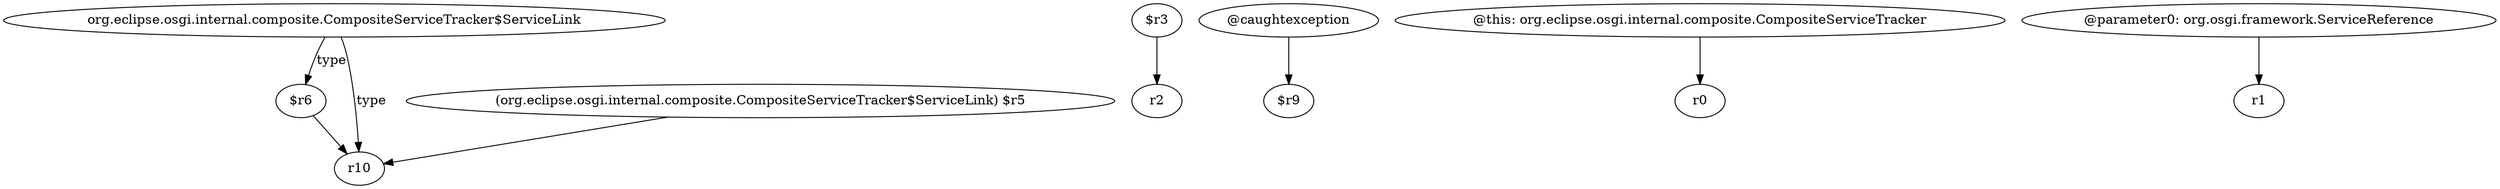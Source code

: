 digraph g {
0[label="$r6"]
1[label="r10"]
0->1[label=""]
2[label="org.eclipse.osgi.internal.composite.CompositeServiceTracker$ServiceLink"]
2->1[label="type"]
3[label="$r3"]
4[label="r2"]
3->4[label=""]
5[label="@caughtexception"]
6[label="$r9"]
5->6[label=""]
2->0[label="type"]
7[label="(org.eclipse.osgi.internal.composite.CompositeServiceTracker$ServiceLink) $r5"]
7->1[label=""]
8[label="@this: org.eclipse.osgi.internal.composite.CompositeServiceTracker"]
9[label="r0"]
8->9[label=""]
10[label="@parameter0: org.osgi.framework.ServiceReference"]
11[label="r1"]
10->11[label=""]
}
